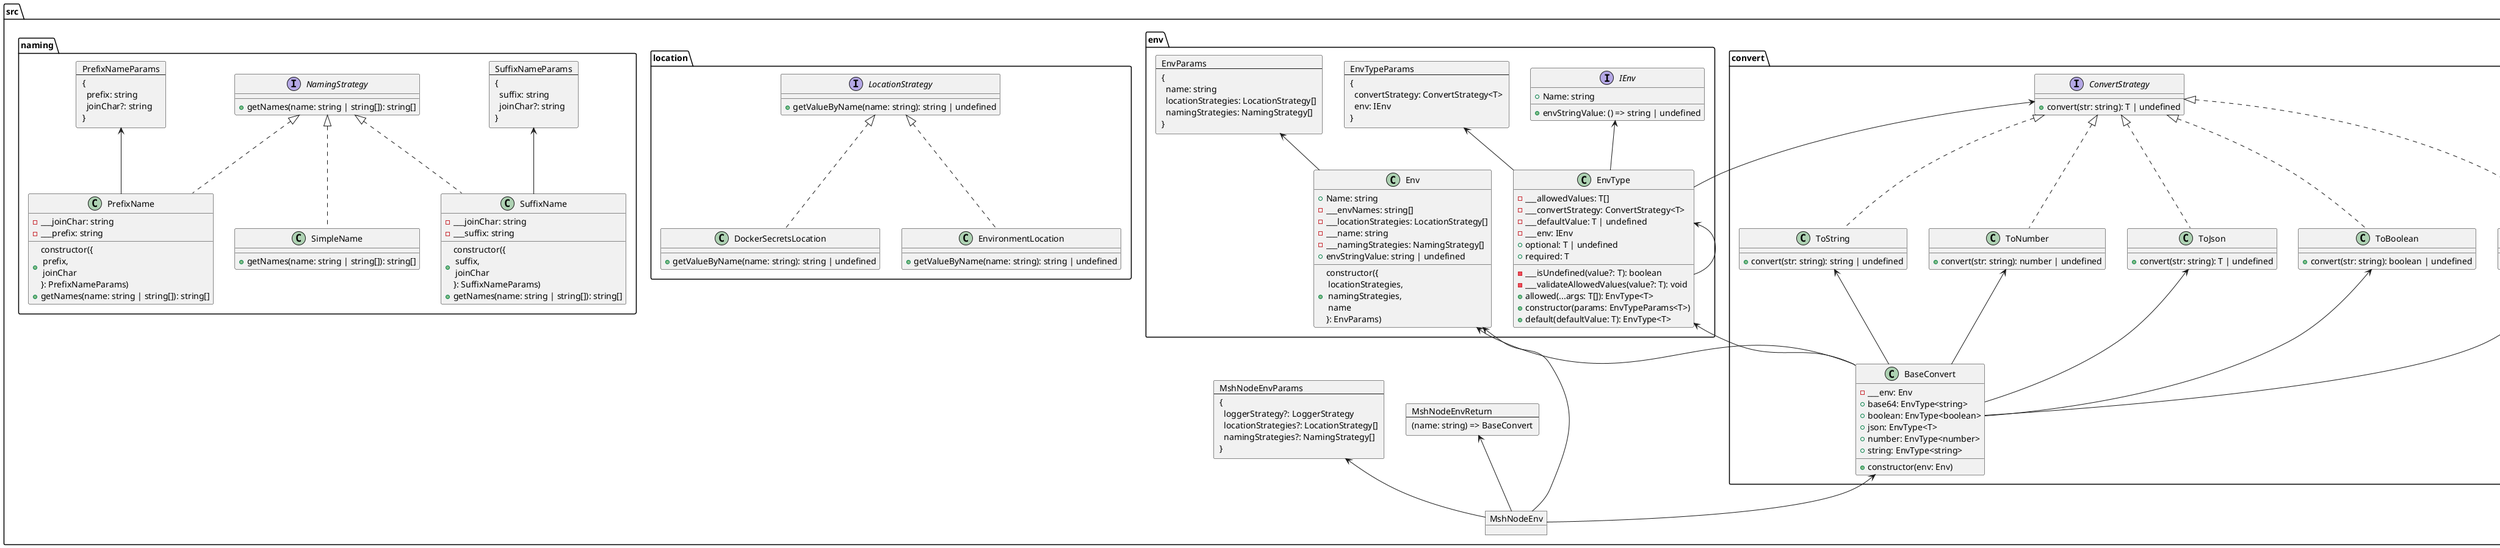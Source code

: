 @startuml
    folder "src" as src_b874d07 {
      card msh_node_env_params_e4daf83f [
        MshNodeEnvParams
        ---
        {
          loggerStrategy?: LoggerStrategy
          locationStrategies?: LocationStrategy[]
          namingStrategies?: NamingStrategy[]
        }
      ]
      card msh_node_env_return_e4daf83f [
        MshNodeEnvReturn
        ---
        (name: string) => BaseConvert
      ]
      object "MshNodeEnv" as msh_node_env_e4daf83f {
      }
      folder "convert" as convert_1954ac1f {
        class "BaseConvert" as base_convert_895481b6 {
          - ___env: Env
          + base64: EnvType<string>
          + boolean: EnvType<boolean>
          + constructor(env: Env)
          + json: EnvType<T>
          + number: EnvType<number>
          + string: EnvType<string>
        }
        class "Base64ToString" as base64_to_string_13880200 {
          + convert(str: string): string | undefined
        }
        interface "ConvertStrategy" as convert_strategy_8da53918 {
          + convert(str: string): T | undefined
        }
        class "ToBoolean" as to_boolean_d7e3630b {
          + convert(str: string): boolean | undefined
        }
        class "ToJson" as to_json_6938b317 {
          + convert(str: string): T | undefined
        }
        class "ToNumber" as to_number_d46587ec {
          + convert(str: string): number | undefined
        }
        class "ToString" as to_string_5ce920da {
          + convert(str: string): string | undefined
        }
      }
      folder "env" as env_339e04b5 {
        card env_type_params_5c8a31bb [
          EnvTypeParams
          ---
          {
            convertStrategy: ConvertStrategy<T>
            env: IEnv
          }
        ]
        class "EnvType" as env_type_5c8a31bb {
          - ___allowedValues: T[]
          - ___convertStrategy: ConvertStrategy<T>
          - ___defaultValue: T | undefined
          - ___env: IEnv
          - ___isUndefined(value?: T): boolean
          - ___validateAllowedValues(value?: T): void
          + allowed(...args: T[]): EnvType<T>
          + constructor(params: EnvTypeParams<T>)
          + default(defaultValue: T): EnvType<T>
          + optional: T | undefined
          + required: T
        }
        card env_params_bbdfdbee [
          EnvParams
          ---
          {
            name: string
            locationStrategies: LocationStrategy[]
            namingStrategies: NamingStrategy[]
          }
        ]
        interface "IEnv" as i_env_bbdfdbee {
          + Name: string
          + envStringValue: () => string | undefined
        }
        class "Env" as env_bbdfdbee {
          + Name: string
          - ___envNames: string[]
          - ___locationStrategies: LocationStrategy[]
          - ___name: string
          - ___namingStrategies: NamingStrategy[]
          + constructor({\n locationStrategies,\n namingStrategies,\n name \n}: EnvParams)
          + envStringValue: string | undefined
        }
      }
      folder "location" as location_7620ea55 {
        class "DockerSecretsLocation" as docker_secrets_location_d5fdf29f {
          + getValueByName(name: string): string | undefined
        }
        class "EnvironmentLocation" as environment_location_e89f1336 {
          + getValueByName(name: string): string | undefined
        }
        interface "LocationStrategy" as location_strategy_a00e57d8 {
          + getValueByName(name: string): string | undefined
        }
      }
      folder "naming" as naming_137c488a {
        interface "NamingStrategy" as naming_strategy_7c8902f8 {
          + getNames(name: string | string[]): string[]
        }
        card prefix_name_params_67a7c3f6 [
          PrefixNameParams
          ---
          {
            prefix: string
            joinChar?: string
          }
        ]
        class "PrefixName" as prefix_name_67a7c3f6 {
          - ___joinChar: string
          - ___prefix: string
          + constructor({\n prefix,\n joinChar \n}: PrefixNameParams)
          + getNames(name: string | string[]): string[]
        }
        class "SimpleName" as simple_name_bdd42ce8 {
          + getNames(name: string | string[]): string[]
        }
        card suffix_name_params_13ec6f31 [
          SuffixNameParams
          ---
          {
            suffix: string
            joinChar?: string
          }
        ]
        class "SuffixName" as suffix_name_13ec6f31 {
          - ___joinChar: string
          - ___suffix: string
          + constructor({\n suffix,\n joinChar \n}: SuffixNameParams)
          + getNames(name: string | string[]): string[]
        }
      }
    }
  base_convert_895481b6 -up-> env_bbdfdbee
  base_convert_895481b6 -up-> env_type_5c8a31bb
  base_convert_895481b6 -up-> base64_to_string_13880200
  base_convert_895481b6 -up-> to_boolean_d7e3630b
  base_convert_895481b6 -up-> to_json_6938b317
  base_convert_895481b6 -up-> to_number_d46587ec
  base_convert_895481b6 -up-> to_string_5ce920da
  base64_to_string_13880200 .up.|> convert_strategy_8da53918
  to_boolean_d7e3630b .up.|> convert_strategy_8da53918
  to_json_6938b317 .up.|> convert_strategy_8da53918
  to_number_d46587ec .up.|> convert_strategy_8da53918
  to_string_5ce920da .up.|> convert_strategy_8da53918
  env_type_5c8a31bb -up-> convert_strategy_8da53918
  env_type_5c8a31bb -up-> i_env_bbdfdbee
  env_type_5c8a31bb -up-> env_type_params_5c8a31bb
  env_type_5c8a31bb -up-> env_type_5c8a31bb
  env_bbdfdbee -up-> env_params_bbdfdbee
  msh_node_env_e4daf83f -up-> base_convert_895481b6
  msh_node_env_e4daf83f -up-> env_bbdfdbee
  msh_node_env_e4daf83f -up-> msh_node_env_params_e4daf83f
  msh_node_env_e4daf83f -up-> msh_node_env_return_e4daf83f
  docker_secrets_location_d5fdf29f .up.|> location_strategy_a00e57d8
  environment_location_e89f1336 .up.|> location_strategy_a00e57d8
  prefix_name_67a7c3f6 -up-> prefix_name_params_67a7c3f6
  prefix_name_67a7c3f6 .up.|> naming_strategy_7c8902f8
  simple_name_bdd42ce8 .up.|> naming_strategy_7c8902f8
  suffix_name_13ec6f31 -up-> suffix_name_params_13ec6f31
  suffix_name_13ec6f31 .up.|> naming_strategy_7c8902f8
@enduml